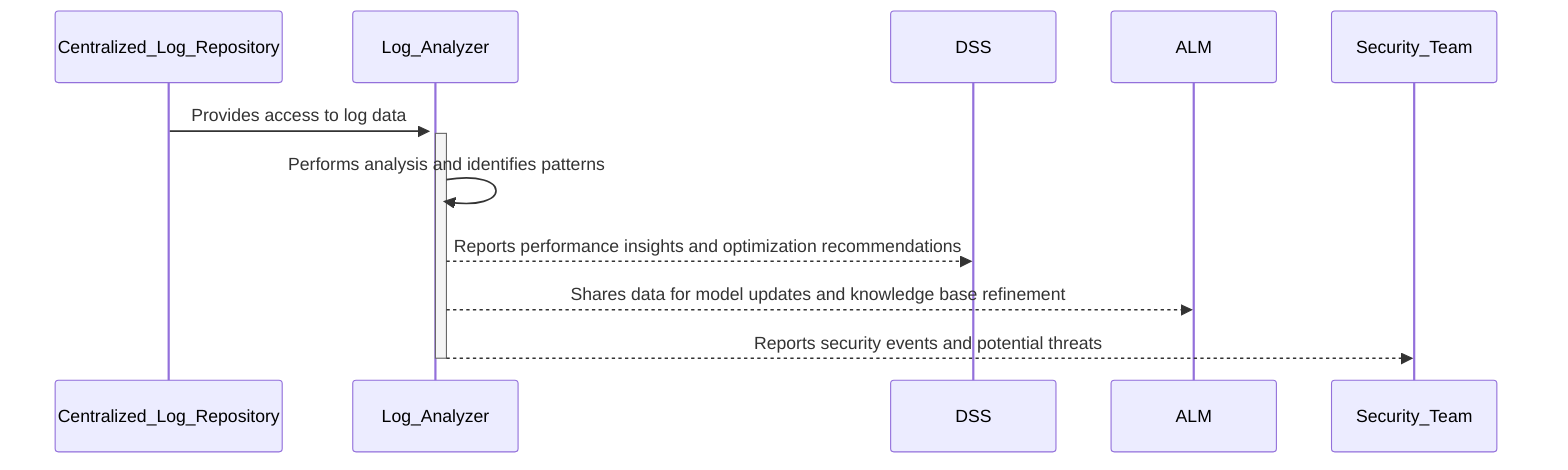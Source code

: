 sequenceDiagram
    participant Centralized_Log_Repository
    participant Log_Analyzer
    participant DSS
    participant ALM
    participant Security_Team

    Centralized_Log_Repository->>+Log_Analyzer: Provides access to log data
    activate Log_Analyzer
    Log_Analyzer->>Log_Analyzer: Performs analysis and identifies patterns
    Log_Analyzer-->>DSS: Reports performance insights and optimization recommendations
    Log_Analyzer-->>ALM: Shares data for model updates and knowledge base refinement
    Log_Analyzer-->>Security_Team: Reports security events and potential threats
    deactivate Log_Analyzer